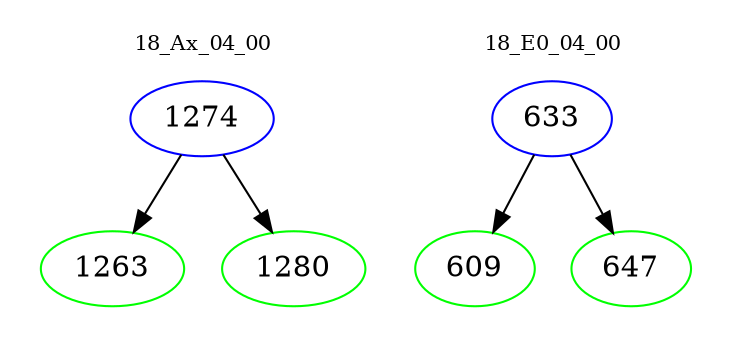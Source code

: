 digraph{
subgraph cluster_0 {
color = white
label = "18_Ax_04_00";
fontsize=10;
T0_1274 [label="1274", color="blue"]
T0_1274 -> T0_1263 [color="black"]
T0_1263 [label="1263", color="green"]
T0_1274 -> T0_1280 [color="black"]
T0_1280 [label="1280", color="green"]
}
subgraph cluster_1 {
color = white
label = "18_E0_04_00";
fontsize=10;
T1_633 [label="633", color="blue"]
T1_633 -> T1_609 [color="black"]
T1_609 [label="609", color="green"]
T1_633 -> T1_647 [color="black"]
T1_647 [label="647", color="green"]
}
}
